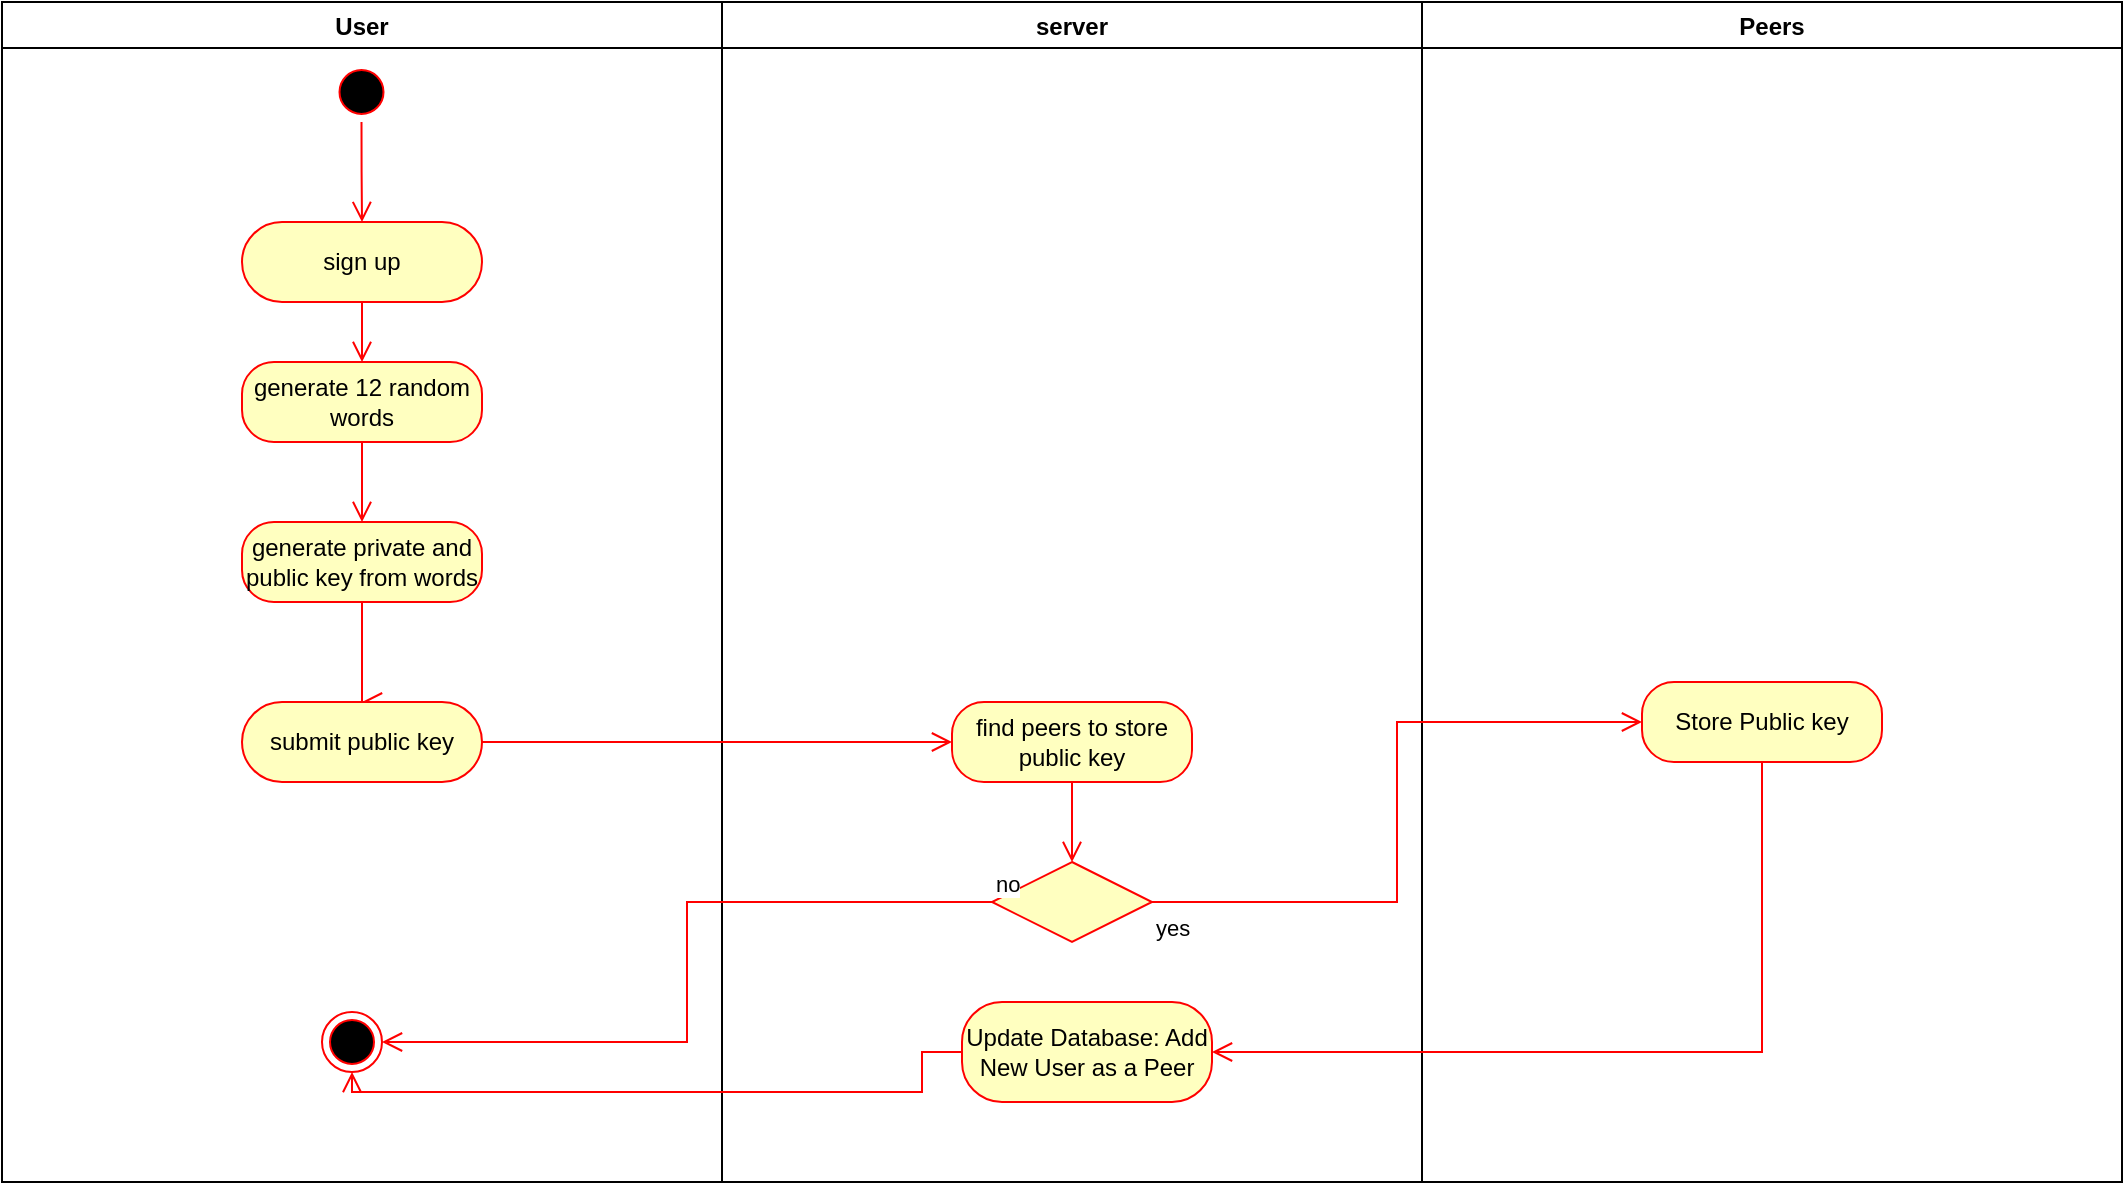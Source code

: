 <mxfile version="26.0.7">
  <diagram name="Page-1" id="lX7bBQNx9TlwmgF90j48">
    <mxGraphModel dx="954" dy="553" grid="1" gridSize="10" guides="1" tooltips="1" connect="1" arrows="1" fold="1" page="1" pageScale="1" pageWidth="850" pageHeight="1100" math="0" shadow="0">
      <root>
        <mxCell id="0" />
        <mxCell id="1" parent="0" />
        <mxCell id="mVKtT8_y2lYWM3ePDc4K-8" value="User" style="swimlane;" parent="1" vertex="1">
          <mxGeometry x="190" y="40" width="360" height="590" as="geometry" />
        </mxCell>
        <mxCell id="mVKtT8_y2lYWM3ePDc4K-1" value="" style="ellipse;html=1;shape=startState;fillColor=#000000;strokeColor=#ff0000;" parent="mVKtT8_y2lYWM3ePDc4K-8" vertex="1">
          <mxGeometry x="164.75" y="30" width="30" height="30" as="geometry" />
        </mxCell>
        <mxCell id="mVKtT8_y2lYWM3ePDc4K-2" value="" style="edgeStyle=orthogonalEdgeStyle;html=1;verticalAlign=bottom;endArrow=open;endSize=8;strokeColor=#ff0000;rounded=0;entryX=0.5;entryY=0;entryDx=0;entryDy=0;" parent="mVKtT8_y2lYWM3ePDc4K-8" source="mVKtT8_y2lYWM3ePDc4K-1" target="mVKtT8_y2lYWM3ePDc4K-11" edge="1">
          <mxGeometry relative="1" as="geometry">
            <mxPoint x="179.75" y="130" as="targetPoint" />
          </mxGeometry>
        </mxCell>
        <mxCell id="mVKtT8_y2lYWM3ePDc4K-11" value="sign up" style="rounded=1;whiteSpace=wrap;html=1;arcSize=50;fontColor=#000000;fillColor=#ffffc0;strokeColor=#ff0000;" parent="mVKtT8_y2lYWM3ePDc4K-8" vertex="1">
          <mxGeometry x="120" y="110" width="120" height="40" as="geometry" />
        </mxCell>
        <mxCell id="mVKtT8_y2lYWM3ePDc4K-12" value="" style="edgeStyle=orthogonalEdgeStyle;html=1;verticalAlign=bottom;endArrow=open;endSize=8;strokeColor=#ff0000;rounded=0;entryX=0.5;entryY=0;entryDx=0;entryDy=0;" parent="mVKtT8_y2lYWM3ePDc4K-8" source="mVKtT8_y2lYWM3ePDc4K-11" target="mVKtT8_y2lYWM3ePDc4K-13" edge="1">
          <mxGeometry relative="1" as="geometry">
            <mxPoint x="179.75" y="260" as="targetPoint" />
            <Array as="points" />
          </mxGeometry>
        </mxCell>
        <mxCell id="mVKtT8_y2lYWM3ePDc4K-13" value="generate 12 random words" style="rounded=1;whiteSpace=wrap;html=1;arcSize=40;fontColor=#000000;fillColor=#ffffc0;strokeColor=#ff0000;" parent="mVKtT8_y2lYWM3ePDc4K-8" vertex="1">
          <mxGeometry x="120" y="180" width="120" height="40" as="geometry" />
        </mxCell>
        <mxCell id="mVKtT8_y2lYWM3ePDc4K-14" value="" style="edgeStyle=orthogonalEdgeStyle;html=1;verticalAlign=bottom;endArrow=open;endSize=8;strokeColor=#ff0000;rounded=0;entryX=0.5;entryY=0;entryDx=0;entryDy=0;" parent="mVKtT8_y2lYWM3ePDc4K-8" source="mVKtT8_y2lYWM3ePDc4K-13" target="mVKtT8_y2lYWM3ePDc4K-17" edge="1">
          <mxGeometry relative="1" as="geometry">
            <mxPoint x="180" y="360" as="targetPoint" />
            <Array as="points" />
          </mxGeometry>
        </mxCell>
        <mxCell id="mVKtT8_y2lYWM3ePDc4K-17" value="generate private and public key from words" style="rounded=1;whiteSpace=wrap;html=1;arcSize=40;fontColor=#000000;fillColor=#ffffc0;strokeColor=#ff0000;" parent="mVKtT8_y2lYWM3ePDc4K-8" vertex="1">
          <mxGeometry x="120" y="260" width="120" height="40" as="geometry" />
        </mxCell>
        <mxCell id="mVKtT8_y2lYWM3ePDc4K-18" value="" style="edgeStyle=orthogonalEdgeStyle;html=1;verticalAlign=bottom;endArrow=open;endSize=8;strokeColor=#ff0000;rounded=0;entryX=0.5;entryY=0;entryDx=0;entryDy=0;" parent="mVKtT8_y2lYWM3ePDc4K-8" source="mVKtT8_y2lYWM3ePDc4K-17" target="mVKtT8_y2lYWM3ePDc4K-24" edge="1">
          <mxGeometry relative="1" as="geometry">
            <mxPoint x="170" y="400" as="targetPoint" />
            <Array as="points">
              <mxPoint x="180" y="390" />
              <mxPoint x="200" y="390" />
            </Array>
          </mxGeometry>
        </mxCell>
        <mxCell id="mVKtT8_y2lYWM3ePDc4K-24" value="submit public key" style="rounded=1;whiteSpace=wrap;html=1;arcSize=50;fontColor=#000000;fillColor=#ffffc0;strokeColor=#ff0000;" parent="mVKtT8_y2lYWM3ePDc4K-8" vertex="1">
          <mxGeometry x="120" y="350" width="120" height="40" as="geometry" />
        </mxCell>
        <mxCell id="mVKtT8_y2lYWM3ePDc4K-37" value="" style="ellipse;html=1;shape=endState;fillColor=#000000;strokeColor=#ff0000;" parent="mVKtT8_y2lYWM3ePDc4K-8" vertex="1">
          <mxGeometry x="160" y="505" width="30" height="30" as="geometry" />
        </mxCell>
        <mxCell id="mVKtT8_y2lYWM3ePDc4K-20" value="server" style="swimlane;" parent="1" vertex="1">
          <mxGeometry x="550" y="40" width="350" height="590" as="geometry" />
        </mxCell>
        <mxCell id="mVKtT8_y2lYWM3ePDc4K-26" value="find peers to store public key" style="rounded=1;whiteSpace=wrap;html=1;arcSize=40;fontColor=#000000;fillColor=#ffffc0;strokeColor=#ff0000;" parent="mVKtT8_y2lYWM3ePDc4K-20" vertex="1">
          <mxGeometry x="115" y="350" width="120" height="40" as="geometry" />
        </mxCell>
        <mxCell id="mVKtT8_y2lYWM3ePDc4K-27" value="" style="edgeStyle=orthogonalEdgeStyle;html=1;verticalAlign=bottom;endArrow=open;endSize=8;strokeColor=#ff0000;rounded=0;entryX=0.5;entryY=0;entryDx=0;entryDy=0;" parent="mVKtT8_y2lYWM3ePDc4K-20" source="mVKtT8_y2lYWM3ePDc4K-26" target="mVKtT8_y2lYWM3ePDc4K-32" edge="1">
          <mxGeometry relative="1" as="geometry">
            <mxPoint x="175" y="500" as="targetPoint" />
          </mxGeometry>
        </mxCell>
        <mxCell id="mVKtT8_y2lYWM3ePDc4K-32" value="" style="rhombus;whiteSpace=wrap;html=1;fontColor=#000000;fillColor=#ffffc0;strokeColor=#ff0000;" parent="mVKtT8_y2lYWM3ePDc4K-20" vertex="1">
          <mxGeometry x="135" y="430" width="80" height="40" as="geometry" />
        </mxCell>
        <mxCell id="i8FhN-XCqZ85pcADbG5b-1" value="Update Database: Add New User as a Peer" style="rounded=1;whiteSpace=wrap;html=1;arcSize=40;fontColor=#000000;fillColor=#ffffc0;strokeColor=#ff0000;" vertex="1" parent="mVKtT8_y2lYWM3ePDc4K-20">
          <mxGeometry x="120" y="500" width="125" height="50" as="geometry" />
        </mxCell>
        <mxCell id="mVKtT8_y2lYWM3ePDc4K-23" value="Peers" style="swimlane;" parent="1" vertex="1">
          <mxGeometry x="900" y="40" width="350" height="590" as="geometry" />
        </mxCell>
        <mxCell id="mVKtT8_y2lYWM3ePDc4K-35" value="Store Public key" style="rounded=1;whiteSpace=wrap;html=1;arcSize=40;fontColor=#000000;fillColor=#ffffc0;strokeColor=#ff0000;" parent="mVKtT8_y2lYWM3ePDc4K-23" vertex="1">
          <mxGeometry x="110" y="340" width="120" height="40" as="geometry" />
        </mxCell>
        <mxCell id="mVKtT8_y2lYWM3ePDc4K-25" value="" style="edgeStyle=orthogonalEdgeStyle;html=1;verticalAlign=bottom;endArrow=open;endSize=8;strokeColor=#ff0000;rounded=0;exitX=1;exitY=0.5;exitDx=0;exitDy=0;entryX=0;entryY=0.5;entryDx=0;entryDy=0;" parent="1" source="mVKtT8_y2lYWM3ePDc4K-24" target="mVKtT8_y2lYWM3ePDc4K-26" edge="1">
          <mxGeometry relative="1" as="geometry">
            <mxPoint x="370" y="550" as="targetPoint" />
          </mxGeometry>
        </mxCell>
        <mxCell id="mVKtT8_y2lYWM3ePDc4K-34" value="yes" style="edgeStyle=orthogonalEdgeStyle;html=1;align=left;verticalAlign=top;endArrow=open;endSize=8;strokeColor=#ff0000;rounded=0;exitX=1;exitY=0.5;exitDx=0;exitDy=0;entryX=0;entryY=0.5;entryDx=0;entryDy=0;" parent="1" source="mVKtT8_y2lYWM3ePDc4K-32" target="mVKtT8_y2lYWM3ePDc4K-35" edge="1">
          <mxGeometry x="-1" relative="1" as="geometry">
            <mxPoint x="1040" y="570" as="targetPoint" />
          </mxGeometry>
        </mxCell>
        <mxCell id="mVKtT8_y2lYWM3ePDc4K-33" value="no" style="edgeStyle=orthogonalEdgeStyle;html=1;align=left;verticalAlign=bottom;endArrow=open;endSize=8;strokeColor=#ff0000;rounded=0;exitX=0;exitY=0.5;exitDx=0;exitDy=0;entryX=1;entryY=0.5;entryDx=0;entryDy=0;" parent="1" source="mVKtT8_y2lYWM3ePDc4K-32" target="mVKtT8_y2lYWM3ePDc4K-37" edge="1">
          <mxGeometry x="-1" relative="1" as="geometry">
            <mxPoint x="480" y="560" as="targetPoint" />
          </mxGeometry>
        </mxCell>
        <mxCell id="mVKtT8_y2lYWM3ePDc4K-41" value="" style="edgeStyle=orthogonalEdgeStyle;html=1;verticalAlign=bottom;endArrow=open;endSize=8;strokeColor=#ff0000;rounded=0;exitX=0.5;exitY=1;exitDx=0;exitDy=0;entryX=1;entryY=0.5;entryDx=0;entryDy=0;" parent="1" source="mVKtT8_y2lYWM3ePDc4K-35" target="i8FhN-XCqZ85pcADbG5b-1" edge="1">
          <mxGeometry relative="1" as="geometry">
            <mxPoint x="990" y="570" as="targetPoint" />
            <mxPoint x="990" y="660" as="sourcePoint" />
          </mxGeometry>
        </mxCell>
        <mxCell id="i8FhN-XCqZ85pcADbG5b-2" value="" style="edgeStyle=orthogonalEdgeStyle;html=1;verticalAlign=bottom;endArrow=open;endSize=8;strokeColor=#ff0000;rounded=0;entryX=0.5;entryY=1;entryDx=0;entryDy=0;exitX=0;exitY=0.5;exitDx=0;exitDy=0;" edge="1" source="i8FhN-XCqZ85pcADbG5b-1" parent="1" target="mVKtT8_y2lYWM3ePDc4K-37">
          <mxGeometry relative="1" as="geometry">
            <mxPoint x="745" y="670" as="targetPoint" />
            <Array as="points">
              <mxPoint x="650" y="565" />
              <mxPoint x="650" y="585" />
              <mxPoint x="365" y="585" />
            </Array>
          </mxGeometry>
        </mxCell>
      </root>
    </mxGraphModel>
  </diagram>
</mxfile>
